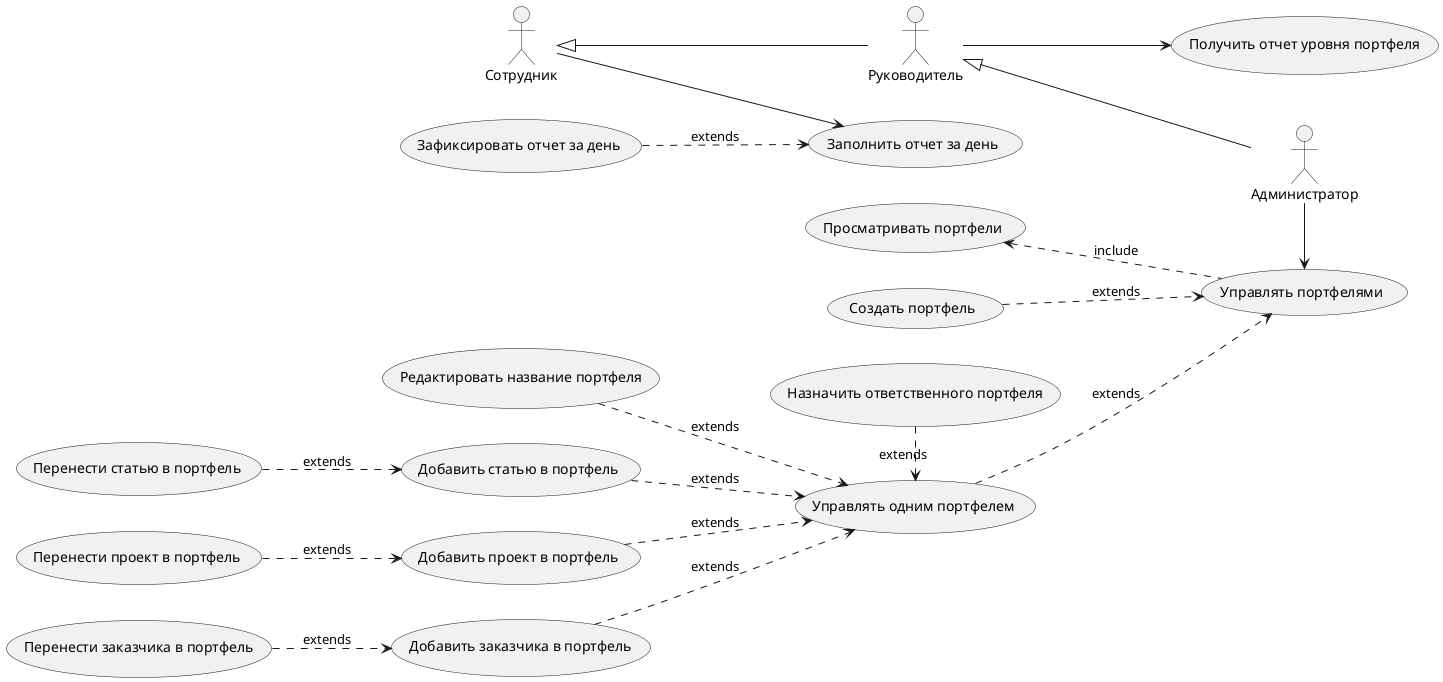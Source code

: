 @startuml 'APTracker Use Cases'
left to right direction

:Администратор: as Admin
:Руководитель: as Manager
:Сотрудник: as Developer

(Управлять портфелями) as (BagManage)
(Просматривать портфели) as (BagView)
(Создать портфель) as (BagCreate)

(Управлять одним портфелем) as (BagManageSingle)
(Редактировать название портфеля) as (BagRename)
(Назначить ответственного портфеля) as (BagSetResponsive)

(Добавить статью в портфель) as (BagAddArticle)
(Перенести статью в портфель) as (BagMoveArticle)

(Добавить проект в портфель) as (BagAddProject)
(Перенести проект в портфель) as (BagMoveProject)

(Добавить заказчика в портфель) as (BagAddClient)
(Перенести заказчика в портфель) as (BagMoveClient)

(BagCreate) ..> (BagManage) : extends
(BagView) <.. (BagManage) : include

(BagManageSingle) ..> (BagManage) : extends

(BagAddArticle) ..> (BagManageSingle) : extends
(BagMoveArticle) ..> (BagAddArticle) : extends

(BagAddProject) ..> (BagManageSingle) : extends
(BagMoveProject) ..> (BagAddProject) : extends

(BagAddClient) ..> (BagManageSingle) : extends
(BagMoveClient) ..> (BagAddClient) : extends

(BagRename) ..> (BagManageSingle) : extends

(BagSetResponsive) .> (BagManageSingle) : extends

Admin -> (BagManage)

Manager <|-- Admin
Developer <|-- Manager


(Получить отчет уровня портфеля) as (GetBagReport)
Manager --> (GetBagReport)


(Заполнить отчет за день) as (FillDailyReport)
(Зафиксировать отчет за день) as (FixDailyReport)
(FixDailyReport) ..> (FillDailyReport) : extends

Developer --> (FillDailyReport)


@enduml